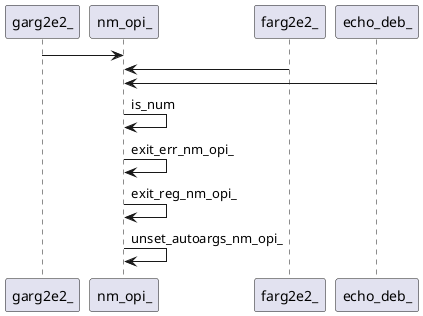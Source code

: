 @startuml rete
garg2e2_ -> nm_opi_ 
farg2e2_ -> nm_opi_
echo_deb_ -> nm_opi_
nm_opi_ -> nm_opi_:is_num
nm_opi_ -> nm_opi_:exit_err_nm_opi_
nm_opi_ -> nm_opi_:exit_reg_nm_opi_
nm_opi_ -> nm_opi_:unset_autoargs_nm_opi_
' {wrap_fn}
' fnn o-> nm_opi_
' {body_fn}
@enduml